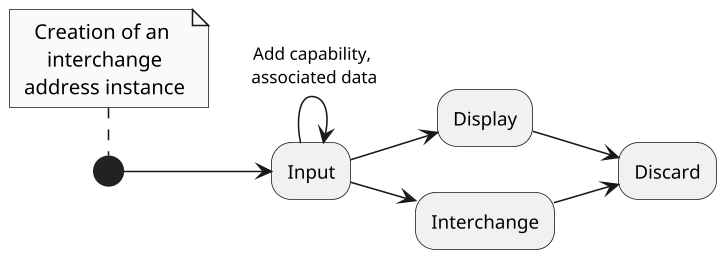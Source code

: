 @startuml AddressInstanceLifeCycle
/'
Diagram:        AddressInstanceLifeCycle
DateCreate:     03/05/2019
Description:    

Hystory of changes:
> DD/MM/YYYY
    - 
    - 
'/

'******* CONFIGURATION ************************************************
left to right direction
skinparam classAttributeIconSize 0
skinparam Dpi 150
skinparam Monochrome true
skinparam LineType polyline
skinparam nodesep 30
skinparam ranksep 40
hide circle
/' skinparam CircledCharacterRadius 0 '/
/' skinparam CircledCharacterFontSize 0 '/
skinparam Default {
TextAlignment center
FontName Helvetica
}
skinparam Class {
AttributeIconSize 0
BackgroundColor White
FontStyle bold
StereotypeFontSize 10
}
skinparam Rectangle {
BackgroundColor White
FontStyle bold
FontSize 11
StereotypeFontSize 10
}
skinparam Object {
BackgroundColor White
FontStyle bold
FontSize 11
StereotypeFontSize 10
}

skinparam Entity {
StereotypeFontSize 10
}

'******* STATES RELATIONS *********************************************
note top: Creation of an\n interchange\n address instance
(*) --> "Input"
--> "Display"
"Input" --> "Interchange"
"Interchange" --> "Discard"
"Display" --> "Discard"
"Input" -->[Add capability,\n associated data] "Input"

@enduml